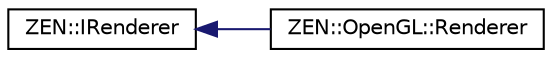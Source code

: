 digraph "Graphical Class Hierarchy"
{
 // LATEX_PDF_SIZE
  edge [fontname="Helvetica",fontsize="10",labelfontname="Helvetica",labelfontsize="10"];
  node [fontname="Helvetica",fontsize="10",shape=record];
  rankdir="LR";
  Node0 [label="ZEN::IRenderer",height=0.2,width=0.4,color="black", fillcolor="white", style="filled",URL="$classZEN_1_1IRenderer.html",tooltip=" "];
  Node0 -> Node1 [dir="back",color="midnightblue",fontsize="10",style="solid",fontname="Helvetica"];
  Node1 [label="ZEN::OpenGL::Renderer",height=0.2,width=0.4,color="black", fillcolor="white", style="filled",URL="$classZEN_1_1OpenGL_1_1Renderer.html",tooltip=" "];
}

